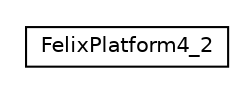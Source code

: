 #!/usr/local/bin/dot
#
# Class diagram 
# Generated by UMLGraph version R5_6-24-gf6e263 (http://www.umlgraph.org/)
#

digraph G {
	edge [fontname="Helvetica",fontsize=10,labelfontname="Helvetica",labelfontsize=10];
	node [fontname="Helvetica",fontsize=10,shape=plaintext];
	nodesep=0.25;
	ranksep=0.5;
	// org.universAAL.itests.platform.FelixPlatform4_2
	c28916 [label=<<table title="org.universAAL.itests.platform.FelixPlatform4_2" border="0" cellborder="1" cellspacing="0" cellpadding="2" port="p" href="./FelixPlatform4_2.html">
		<tr><td><table border="0" cellspacing="0" cellpadding="1">
<tr><td align="center" balign="center"> FelixPlatform4_2 </td></tr>
		</table></td></tr>
		</table>>, URL="./FelixPlatform4_2.html", fontname="Helvetica", fontcolor="black", fontsize=10.0];
}

